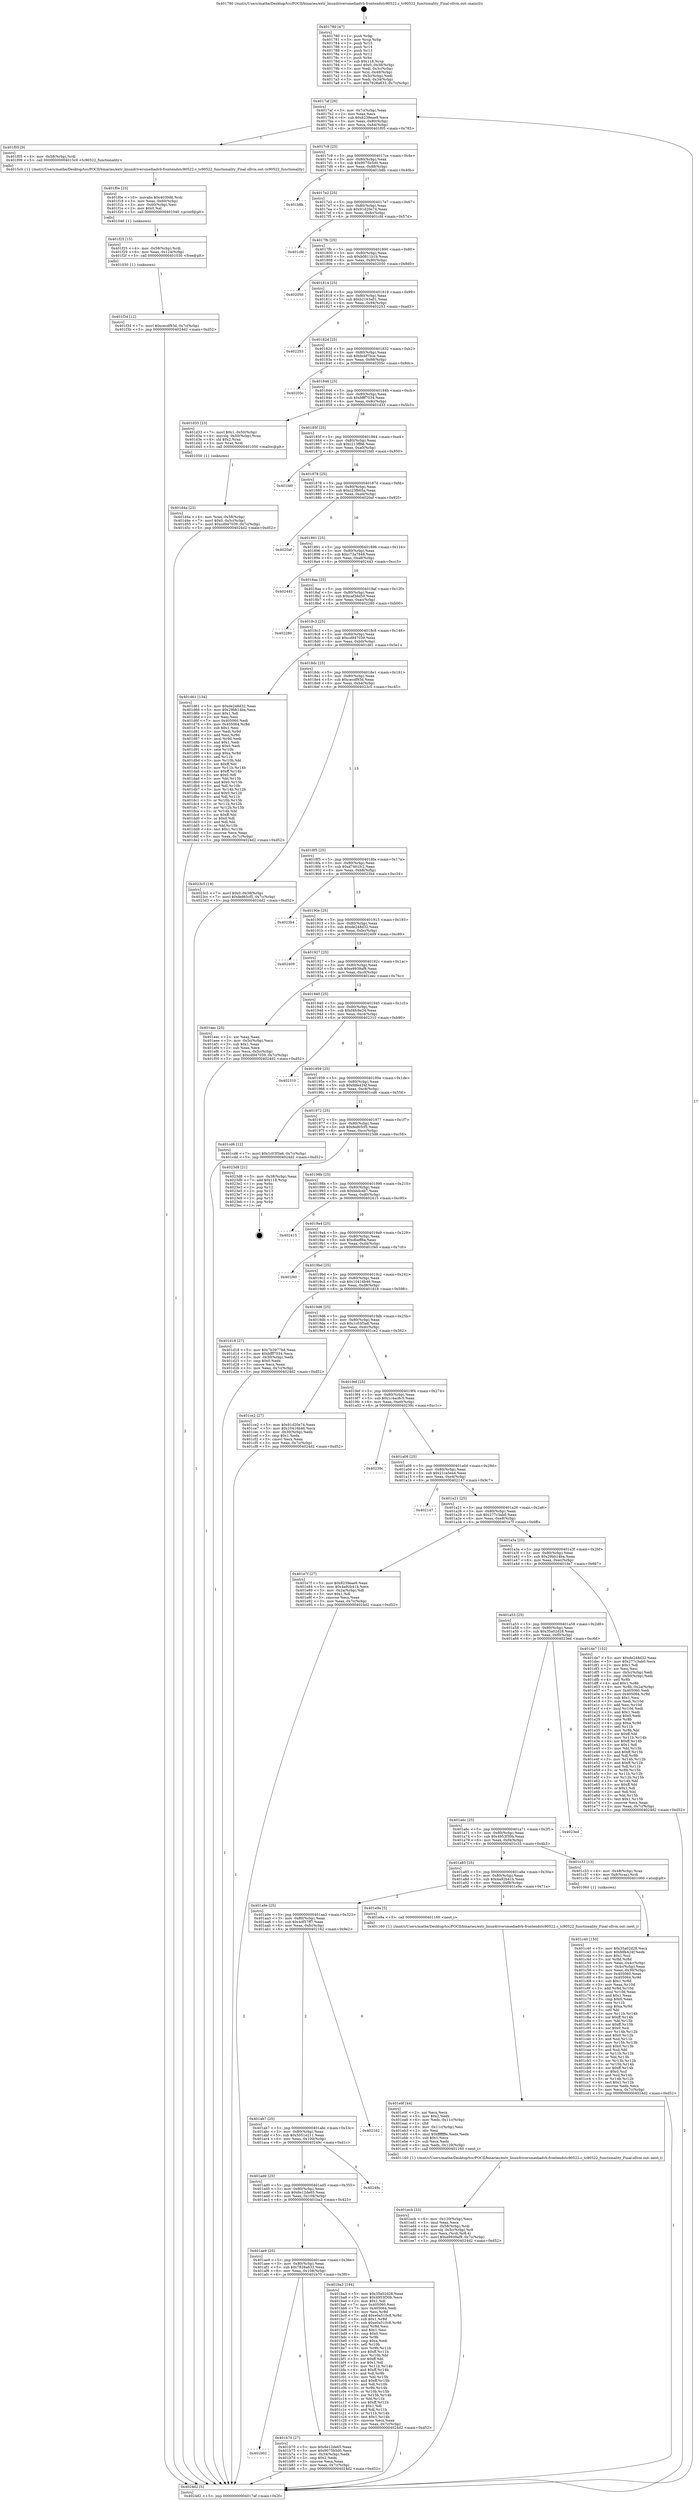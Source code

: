 digraph "0x401780" {
  label = "0x401780 (/mnt/c/Users/mathe/Desktop/tcc/POCII/binaries/extr_linuxdriversmediadvb-frontendstc90522.c_tc90522_functionality_Final-ollvm.out::main(0))"
  labelloc = "t"
  node[shape=record]

  Entry [label="",width=0.3,height=0.3,shape=circle,fillcolor=black,style=filled]
  "0x4017af" [label="{
     0x4017af [26]\l
     | [instrs]\l
     &nbsp;&nbsp;0x4017af \<+3\>: mov -0x7c(%rbp),%eax\l
     &nbsp;&nbsp;0x4017b2 \<+2\>: mov %eax,%ecx\l
     &nbsp;&nbsp;0x4017b4 \<+6\>: sub $0x8239eae9,%ecx\l
     &nbsp;&nbsp;0x4017ba \<+3\>: mov %eax,-0x80(%rbp)\l
     &nbsp;&nbsp;0x4017bd \<+6\>: mov %ecx,-0x84(%rbp)\l
     &nbsp;&nbsp;0x4017c3 \<+6\>: je 0000000000401f05 \<main+0x785\>\l
  }"]
  "0x401f05" [label="{
     0x401f05 [9]\l
     | [instrs]\l
     &nbsp;&nbsp;0x401f05 \<+4\>: mov -0x58(%rbp),%rdi\l
     &nbsp;&nbsp;0x401f09 \<+5\>: call 00000000004015c0 \<tc90522_functionality\>\l
     | [calls]\l
     &nbsp;&nbsp;0x4015c0 \{1\} (/mnt/c/Users/mathe/Desktop/tcc/POCII/binaries/extr_linuxdriversmediadvb-frontendstc90522.c_tc90522_functionality_Final-ollvm.out::tc90522_functionality)\l
  }"]
  "0x4017c9" [label="{
     0x4017c9 [25]\l
     | [instrs]\l
     &nbsp;&nbsp;0x4017c9 \<+5\>: jmp 00000000004017ce \<main+0x4e\>\l
     &nbsp;&nbsp;0x4017ce \<+3\>: mov -0x80(%rbp),%eax\l
     &nbsp;&nbsp;0x4017d1 \<+5\>: sub $0x9075b5d0,%eax\l
     &nbsp;&nbsp;0x4017d6 \<+6\>: mov %eax,-0x88(%rbp)\l
     &nbsp;&nbsp;0x4017dc \<+6\>: je 0000000000401b8b \<main+0x40b\>\l
  }"]
  Exit [label="",width=0.3,height=0.3,shape=circle,fillcolor=black,style=filled,peripheries=2]
  "0x401b8b" [label="{
     0x401b8b\l
  }", style=dashed]
  "0x4017e2" [label="{
     0x4017e2 [25]\l
     | [instrs]\l
     &nbsp;&nbsp;0x4017e2 \<+5\>: jmp 00000000004017e7 \<main+0x67\>\l
     &nbsp;&nbsp;0x4017e7 \<+3\>: mov -0x80(%rbp),%eax\l
     &nbsp;&nbsp;0x4017ea \<+5\>: sub $0x91d20e74,%eax\l
     &nbsp;&nbsp;0x4017ef \<+6\>: mov %eax,-0x8c(%rbp)\l
     &nbsp;&nbsp;0x4017f5 \<+6\>: je 0000000000401cfd \<main+0x57d\>\l
  }"]
  "0x401f34" [label="{
     0x401f34 [12]\l
     | [instrs]\l
     &nbsp;&nbsp;0x401f34 \<+7\>: movl $0xcecdf93d,-0x7c(%rbp)\l
     &nbsp;&nbsp;0x401f3b \<+5\>: jmp 00000000004024d2 \<main+0xd52\>\l
  }"]
  "0x401cfd" [label="{
     0x401cfd\l
  }", style=dashed]
  "0x4017fb" [label="{
     0x4017fb [25]\l
     | [instrs]\l
     &nbsp;&nbsp;0x4017fb \<+5\>: jmp 0000000000401800 \<main+0x80\>\l
     &nbsp;&nbsp;0x401800 \<+3\>: mov -0x80(%rbp),%eax\l
     &nbsp;&nbsp;0x401803 \<+5\>: sub $0xb0811b1b,%eax\l
     &nbsp;&nbsp;0x401808 \<+6\>: mov %eax,-0x90(%rbp)\l
     &nbsp;&nbsp;0x40180e \<+6\>: je 0000000000402050 \<main+0x8d0\>\l
  }"]
  "0x401f25" [label="{
     0x401f25 [15]\l
     | [instrs]\l
     &nbsp;&nbsp;0x401f25 \<+4\>: mov -0x58(%rbp),%rdi\l
     &nbsp;&nbsp;0x401f29 \<+6\>: mov %eax,-0x124(%rbp)\l
     &nbsp;&nbsp;0x401f2f \<+5\>: call 0000000000401030 \<free@plt\>\l
     | [calls]\l
     &nbsp;&nbsp;0x401030 \{1\} (unknown)\l
  }"]
  "0x402050" [label="{
     0x402050\l
  }", style=dashed]
  "0x401814" [label="{
     0x401814 [25]\l
     | [instrs]\l
     &nbsp;&nbsp;0x401814 \<+5\>: jmp 0000000000401819 \<main+0x99\>\l
     &nbsp;&nbsp;0x401819 \<+3\>: mov -0x80(%rbp),%eax\l
     &nbsp;&nbsp;0x40181c \<+5\>: sub $0xb2163a01,%eax\l
     &nbsp;&nbsp;0x401821 \<+6\>: mov %eax,-0x94(%rbp)\l
     &nbsp;&nbsp;0x401827 \<+6\>: je 0000000000402253 \<main+0xad3\>\l
  }"]
  "0x401f0e" [label="{
     0x401f0e [23]\l
     | [instrs]\l
     &nbsp;&nbsp;0x401f0e \<+10\>: movabs $0x4030d6,%rdi\l
     &nbsp;&nbsp;0x401f18 \<+3\>: mov %eax,-0x60(%rbp)\l
     &nbsp;&nbsp;0x401f1b \<+3\>: mov -0x60(%rbp),%esi\l
     &nbsp;&nbsp;0x401f1e \<+2\>: mov $0x0,%al\l
     &nbsp;&nbsp;0x401f20 \<+5\>: call 0000000000401040 \<printf@plt\>\l
     | [calls]\l
     &nbsp;&nbsp;0x401040 \{1\} (unknown)\l
  }"]
  "0x402253" [label="{
     0x402253\l
  }", style=dashed]
  "0x40182d" [label="{
     0x40182d [25]\l
     | [instrs]\l
     &nbsp;&nbsp;0x40182d \<+5\>: jmp 0000000000401832 \<main+0xb2\>\l
     &nbsp;&nbsp;0x401832 \<+3\>: mov -0x80(%rbp),%eax\l
     &nbsp;&nbsp;0x401835 \<+5\>: sub $0xbcbf7bce,%eax\l
     &nbsp;&nbsp;0x40183a \<+6\>: mov %eax,-0x98(%rbp)\l
     &nbsp;&nbsp;0x401840 \<+6\>: je 000000000040205c \<main+0x8dc\>\l
  }"]
  "0x401ecb" [label="{
     0x401ecb [33]\l
     | [instrs]\l
     &nbsp;&nbsp;0x401ecb \<+6\>: mov -0x120(%rbp),%ecx\l
     &nbsp;&nbsp;0x401ed1 \<+3\>: imul %eax,%ecx\l
     &nbsp;&nbsp;0x401ed4 \<+4\>: mov -0x58(%rbp),%rdi\l
     &nbsp;&nbsp;0x401ed8 \<+4\>: movslq -0x5c(%rbp),%r8\l
     &nbsp;&nbsp;0x401edc \<+4\>: mov %ecx,(%rdi,%r8,4)\l
     &nbsp;&nbsp;0x401ee0 \<+7\>: movl $0xe9939af9,-0x7c(%rbp)\l
     &nbsp;&nbsp;0x401ee7 \<+5\>: jmp 00000000004024d2 \<main+0xd52\>\l
  }"]
  "0x40205c" [label="{
     0x40205c\l
  }", style=dashed]
  "0x401846" [label="{
     0x401846 [25]\l
     | [instrs]\l
     &nbsp;&nbsp;0x401846 \<+5\>: jmp 000000000040184b \<main+0xcb\>\l
     &nbsp;&nbsp;0x40184b \<+3\>: mov -0x80(%rbp),%eax\l
     &nbsp;&nbsp;0x40184e \<+5\>: sub $0xbfff7034,%eax\l
     &nbsp;&nbsp;0x401853 \<+6\>: mov %eax,-0x9c(%rbp)\l
     &nbsp;&nbsp;0x401859 \<+6\>: je 0000000000401d33 \<main+0x5b3\>\l
  }"]
  "0x401e9f" [label="{
     0x401e9f [44]\l
     | [instrs]\l
     &nbsp;&nbsp;0x401e9f \<+2\>: xor %ecx,%ecx\l
     &nbsp;&nbsp;0x401ea1 \<+5\>: mov $0x2,%edx\l
     &nbsp;&nbsp;0x401ea6 \<+6\>: mov %edx,-0x11c(%rbp)\l
     &nbsp;&nbsp;0x401eac \<+1\>: cltd\l
     &nbsp;&nbsp;0x401ead \<+6\>: mov -0x11c(%rbp),%esi\l
     &nbsp;&nbsp;0x401eb3 \<+2\>: idiv %esi\l
     &nbsp;&nbsp;0x401eb5 \<+6\>: imul $0xfffffffe,%edx,%edx\l
     &nbsp;&nbsp;0x401ebb \<+3\>: sub $0x1,%ecx\l
     &nbsp;&nbsp;0x401ebe \<+2\>: sub %ecx,%edx\l
     &nbsp;&nbsp;0x401ec0 \<+6\>: mov %edx,-0x120(%rbp)\l
     &nbsp;&nbsp;0x401ec6 \<+5\>: call 0000000000401160 \<next_i\>\l
     | [calls]\l
     &nbsp;&nbsp;0x401160 \{1\} (/mnt/c/Users/mathe/Desktop/tcc/POCII/binaries/extr_linuxdriversmediadvb-frontendstc90522.c_tc90522_functionality_Final-ollvm.out::next_i)\l
  }"]
  "0x401d33" [label="{
     0x401d33 [23]\l
     | [instrs]\l
     &nbsp;&nbsp;0x401d33 \<+7\>: movl $0x1,-0x50(%rbp)\l
     &nbsp;&nbsp;0x401d3a \<+4\>: movslq -0x50(%rbp),%rax\l
     &nbsp;&nbsp;0x401d3e \<+4\>: shl $0x2,%rax\l
     &nbsp;&nbsp;0x401d42 \<+3\>: mov %rax,%rdi\l
     &nbsp;&nbsp;0x401d45 \<+5\>: call 0000000000401050 \<malloc@plt\>\l
     | [calls]\l
     &nbsp;&nbsp;0x401050 \{1\} (unknown)\l
  }"]
  "0x40185f" [label="{
     0x40185f [25]\l
     | [instrs]\l
     &nbsp;&nbsp;0x40185f \<+5\>: jmp 0000000000401864 \<main+0xe4\>\l
     &nbsp;&nbsp;0x401864 \<+3\>: mov -0x80(%rbp),%eax\l
     &nbsp;&nbsp;0x401867 \<+5\>: sub $0xc213ff66,%eax\l
     &nbsp;&nbsp;0x40186c \<+6\>: mov %eax,-0xa0(%rbp)\l
     &nbsp;&nbsp;0x401872 \<+6\>: je 0000000000401fd0 \<main+0x850\>\l
  }"]
  "0x401d4a" [label="{
     0x401d4a [23]\l
     | [instrs]\l
     &nbsp;&nbsp;0x401d4a \<+4\>: mov %rax,-0x58(%rbp)\l
     &nbsp;&nbsp;0x401d4e \<+7\>: movl $0x0,-0x5c(%rbp)\l
     &nbsp;&nbsp;0x401d55 \<+7\>: movl $0xcd947039,-0x7c(%rbp)\l
     &nbsp;&nbsp;0x401d5c \<+5\>: jmp 00000000004024d2 \<main+0xd52\>\l
  }"]
  "0x401fd0" [label="{
     0x401fd0\l
  }", style=dashed]
  "0x401878" [label="{
     0x401878 [25]\l
     | [instrs]\l
     &nbsp;&nbsp;0x401878 \<+5\>: jmp 000000000040187d \<main+0xfd\>\l
     &nbsp;&nbsp;0x40187d \<+3\>: mov -0x80(%rbp),%eax\l
     &nbsp;&nbsp;0x401880 \<+5\>: sub $0xc23fb65a,%eax\l
     &nbsp;&nbsp;0x401885 \<+6\>: mov %eax,-0xa4(%rbp)\l
     &nbsp;&nbsp;0x40188b \<+6\>: je 00000000004020af \<main+0x92f\>\l
  }"]
  "0x401c40" [label="{
     0x401c40 [150]\l
     | [instrs]\l
     &nbsp;&nbsp;0x401c40 \<+5\>: mov $0x35a02d28,%ecx\l
     &nbsp;&nbsp;0x401c45 \<+5\>: mov $0xfdfe424f,%edx\l
     &nbsp;&nbsp;0x401c4a \<+3\>: mov $0x1,%sil\l
     &nbsp;&nbsp;0x401c4d \<+3\>: xor %r8d,%r8d\l
     &nbsp;&nbsp;0x401c50 \<+3\>: mov %eax,-0x4c(%rbp)\l
     &nbsp;&nbsp;0x401c53 \<+3\>: mov -0x4c(%rbp),%eax\l
     &nbsp;&nbsp;0x401c56 \<+3\>: mov %eax,-0x30(%rbp)\l
     &nbsp;&nbsp;0x401c59 \<+7\>: mov 0x405060,%eax\l
     &nbsp;&nbsp;0x401c60 \<+8\>: mov 0x405064,%r9d\l
     &nbsp;&nbsp;0x401c68 \<+4\>: sub $0x1,%r8d\l
     &nbsp;&nbsp;0x401c6c \<+3\>: mov %eax,%r10d\l
     &nbsp;&nbsp;0x401c6f \<+3\>: add %r8d,%r10d\l
     &nbsp;&nbsp;0x401c72 \<+4\>: imul %r10d,%eax\l
     &nbsp;&nbsp;0x401c76 \<+3\>: and $0x1,%eax\l
     &nbsp;&nbsp;0x401c79 \<+3\>: cmp $0x0,%eax\l
     &nbsp;&nbsp;0x401c7c \<+4\>: sete %r11b\l
     &nbsp;&nbsp;0x401c80 \<+4\>: cmp $0xa,%r9d\l
     &nbsp;&nbsp;0x401c84 \<+3\>: setl %bl\l
     &nbsp;&nbsp;0x401c87 \<+3\>: mov %r11b,%r14b\l
     &nbsp;&nbsp;0x401c8a \<+4\>: xor $0xff,%r14b\l
     &nbsp;&nbsp;0x401c8e \<+3\>: mov %bl,%r15b\l
     &nbsp;&nbsp;0x401c91 \<+4\>: xor $0xff,%r15b\l
     &nbsp;&nbsp;0x401c95 \<+4\>: xor $0x0,%sil\l
     &nbsp;&nbsp;0x401c99 \<+3\>: mov %r14b,%r12b\l
     &nbsp;&nbsp;0x401c9c \<+4\>: and $0x0,%r12b\l
     &nbsp;&nbsp;0x401ca0 \<+3\>: and %sil,%r11b\l
     &nbsp;&nbsp;0x401ca3 \<+3\>: mov %r15b,%r13b\l
     &nbsp;&nbsp;0x401ca6 \<+4\>: and $0x0,%r13b\l
     &nbsp;&nbsp;0x401caa \<+3\>: and %sil,%bl\l
     &nbsp;&nbsp;0x401cad \<+3\>: or %r11b,%r12b\l
     &nbsp;&nbsp;0x401cb0 \<+3\>: or %bl,%r13b\l
     &nbsp;&nbsp;0x401cb3 \<+3\>: xor %r13b,%r12b\l
     &nbsp;&nbsp;0x401cb6 \<+3\>: or %r15b,%r14b\l
     &nbsp;&nbsp;0x401cb9 \<+4\>: xor $0xff,%r14b\l
     &nbsp;&nbsp;0x401cbd \<+4\>: or $0x0,%sil\l
     &nbsp;&nbsp;0x401cc1 \<+3\>: and %sil,%r14b\l
     &nbsp;&nbsp;0x401cc4 \<+3\>: or %r14b,%r12b\l
     &nbsp;&nbsp;0x401cc7 \<+4\>: test $0x1,%r12b\l
     &nbsp;&nbsp;0x401ccb \<+3\>: cmovne %edx,%ecx\l
     &nbsp;&nbsp;0x401cce \<+3\>: mov %ecx,-0x7c(%rbp)\l
     &nbsp;&nbsp;0x401cd1 \<+5\>: jmp 00000000004024d2 \<main+0xd52\>\l
  }"]
  "0x4020af" [label="{
     0x4020af\l
  }", style=dashed]
  "0x401891" [label="{
     0x401891 [25]\l
     | [instrs]\l
     &nbsp;&nbsp;0x401891 \<+5\>: jmp 0000000000401896 \<main+0x116\>\l
     &nbsp;&nbsp;0x401896 \<+3\>: mov -0x80(%rbp),%eax\l
     &nbsp;&nbsp;0x401899 \<+5\>: sub $0xc73a7848,%eax\l
     &nbsp;&nbsp;0x40189e \<+6\>: mov %eax,-0xa8(%rbp)\l
     &nbsp;&nbsp;0x4018a4 \<+6\>: je 0000000000402443 \<main+0xcc3\>\l
  }"]
  "0x401780" [label="{
     0x401780 [47]\l
     | [instrs]\l
     &nbsp;&nbsp;0x401780 \<+1\>: push %rbp\l
     &nbsp;&nbsp;0x401781 \<+3\>: mov %rsp,%rbp\l
     &nbsp;&nbsp;0x401784 \<+2\>: push %r15\l
     &nbsp;&nbsp;0x401786 \<+2\>: push %r14\l
     &nbsp;&nbsp;0x401788 \<+2\>: push %r13\l
     &nbsp;&nbsp;0x40178a \<+2\>: push %r12\l
     &nbsp;&nbsp;0x40178c \<+1\>: push %rbx\l
     &nbsp;&nbsp;0x40178d \<+7\>: sub $0x118,%rsp\l
     &nbsp;&nbsp;0x401794 \<+7\>: movl $0x0,-0x38(%rbp)\l
     &nbsp;&nbsp;0x40179b \<+3\>: mov %edi,-0x3c(%rbp)\l
     &nbsp;&nbsp;0x40179e \<+4\>: mov %rsi,-0x48(%rbp)\l
     &nbsp;&nbsp;0x4017a2 \<+3\>: mov -0x3c(%rbp),%edi\l
     &nbsp;&nbsp;0x4017a5 \<+3\>: mov %edi,-0x34(%rbp)\l
     &nbsp;&nbsp;0x4017a8 \<+7\>: movl $0x7828a633,-0x7c(%rbp)\l
  }"]
  "0x402443" [label="{
     0x402443\l
  }", style=dashed]
  "0x4018aa" [label="{
     0x4018aa [25]\l
     | [instrs]\l
     &nbsp;&nbsp;0x4018aa \<+5\>: jmp 00000000004018af \<main+0x12f\>\l
     &nbsp;&nbsp;0x4018af \<+3\>: mov -0x80(%rbp),%eax\l
     &nbsp;&nbsp;0x4018b2 \<+5\>: sub $0xcaf3dd50,%eax\l
     &nbsp;&nbsp;0x4018b7 \<+6\>: mov %eax,-0xac(%rbp)\l
     &nbsp;&nbsp;0x4018bd \<+6\>: je 0000000000402280 \<main+0xb00\>\l
  }"]
  "0x4024d2" [label="{
     0x4024d2 [5]\l
     | [instrs]\l
     &nbsp;&nbsp;0x4024d2 \<+5\>: jmp 00000000004017af \<main+0x2f\>\l
  }"]
  "0x402280" [label="{
     0x402280\l
  }", style=dashed]
  "0x4018c3" [label="{
     0x4018c3 [25]\l
     | [instrs]\l
     &nbsp;&nbsp;0x4018c3 \<+5\>: jmp 00000000004018c8 \<main+0x148\>\l
     &nbsp;&nbsp;0x4018c8 \<+3\>: mov -0x80(%rbp),%eax\l
     &nbsp;&nbsp;0x4018cb \<+5\>: sub $0xcd947039,%eax\l
     &nbsp;&nbsp;0x4018d0 \<+6\>: mov %eax,-0xb0(%rbp)\l
     &nbsp;&nbsp;0x4018d6 \<+6\>: je 0000000000401d61 \<main+0x5e1\>\l
  }"]
  "0x401b02" [label="{
     0x401b02\l
  }", style=dashed]
  "0x401d61" [label="{
     0x401d61 [134]\l
     | [instrs]\l
     &nbsp;&nbsp;0x401d61 \<+5\>: mov $0xde248d32,%eax\l
     &nbsp;&nbsp;0x401d66 \<+5\>: mov $0x29bb14ba,%ecx\l
     &nbsp;&nbsp;0x401d6b \<+2\>: mov $0x1,%dl\l
     &nbsp;&nbsp;0x401d6d \<+2\>: xor %esi,%esi\l
     &nbsp;&nbsp;0x401d6f \<+7\>: mov 0x405060,%edi\l
     &nbsp;&nbsp;0x401d76 \<+8\>: mov 0x405064,%r8d\l
     &nbsp;&nbsp;0x401d7e \<+3\>: sub $0x1,%esi\l
     &nbsp;&nbsp;0x401d81 \<+3\>: mov %edi,%r9d\l
     &nbsp;&nbsp;0x401d84 \<+3\>: add %esi,%r9d\l
     &nbsp;&nbsp;0x401d87 \<+4\>: imul %r9d,%edi\l
     &nbsp;&nbsp;0x401d8b \<+3\>: and $0x1,%edi\l
     &nbsp;&nbsp;0x401d8e \<+3\>: cmp $0x0,%edi\l
     &nbsp;&nbsp;0x401d91 \<+4\>: sete %r10b\l
     &nbsp;&nbsp;0x401d95 \<+4\>: cmp $0xa,%r8d\l
     &nbsp;&nbsp;0x401d99 \<+4\>: setl %r11b\l
     &nbsp;&nbsp;0x401d9d \<+3\>: mov %r10b,%bl\l
     &nbsp;&nbsp;0x401da0 \<+3\>: xor $0xff,%bl\l
     &nbsp;&nbsp;0x401da3 \<+3\>: mov %r11b,%r14b\l
     &nbsp;&nbsp;0x401da6 \<+4\>: xor $0xff,%r14b\l
     &nbsp;&nbsp;0x401daa \<+3\>: xor $0x0,%dl\l
     &nbsp;&nbsp;0x401dad \<+3\>: mov %bl,%r15b\l
     &nbsp;&nbsp;0x401db0 \<+4\>: and $0x0,%r15b\l
     &nbsp;&nbsp;0x401db4 \<+3\>: and %dl,%r10b\l
     &nbsp;&nbsp;0x401db7 \<+3\>: mov %r14b,%r12b\l
     &nbsp;&nbsp;0x401dba \<+4\>: and $0x0,%r12b\l
     &nbsp;&nbsp;0x401dbe \<+3\>: and %dl,%r11b\l
     &nbsp;&nbsp;0x401dc1 \<+3\>: or %r10b,%r15b\l
     &nbsp;&nbsp;0x401dc4 \<+3\>: or %r11b,%r12b\l
     &nbsp;&nbsp;0x401dc7 \<+3\>: xor %r12b,%r15b\l
     &nbsp;&nbsp;0x401dca \<+3\>: or %r14b,%bl\l
     &nbsp;&nbsp;0x401dcd \<+3\>: xor $0xff,%bl\l
     &nbsp;&nbsp;0x401dd0 \<+3\>: or $0x0,%dl\l
     &nbsp;&nbsp;0x401dd3 \<+2\>: and %dl,%bl\l
     &nbsp;&nbsp;0x401dd5 \<+3\>: or %bl,%r15b\l
     &nbsp;&nbsp;0x401dd8 \<+4\>: test $0x1,%r15b\l
     &nbsp;&nbsp;0x401ddc \<+3\>: cmovne %ecx,%eax\l
     &nbsp;&nbsp;0x401ddf \<+3\>: mov %eax,-0x7c(%rbp)\l
     &nbsp;&nbsp;0x401de2 \<+5\>: jmp 00000000004024d2 \<main+0xd52\>\l
  }"]
  "0x4018dc" [label="{
     0x4018dc [25]\l
     | [instrs]\l
     &nbsp;&nbsp;0x4018dc \<+5\>: jmp 00000000004018e1 \<main+0x161\>\l
     &nbsp;&nbsp;0x4018e1 \<+3\>: mov -0x80(%rbp),%eax\l
     &nbsp;&nbsp;0x4018e4 \<+5\>: sub $0xcecdf93d,%eax\l
     &nbsp;&nbsp;0x4018e9 \<+6\>: mov %eax,-0xb4(%rbp)\l
     &nbsp;&nbsp;0x4018ef \<+6\>: je 00000000004023c5 \<main+0xc45\>\l
  }"]
  "0x401b70" [label="{
     0x401b70 [27]\l
     | [instrs]\l
     &nbsp;&nbsp;0x401b70 \<+5\>: mov $0x6e12de65,%eax\l
     &nbsp;&nbsp;0x401b75 \<+5\>: mov $0x9075b5d0,%ecx\l
     &nbsp;&nbsp;0x401b7a \<+3\>: mov -0x34(%rbp),%edx\l
     &nbsp;&nbsp;0x401b7d \<+3\>: cmp $0x2,%edx\l
     &nbsp;&nbsp;0x401b80 \<+3\>: cmovne %ecx,%eax\l
     &nbsp;&nbsp;0x401b83 \<+3\>: mov %eax,-0x7c(%rbp)\l
     &nbsp;&nbsp;0x401b86 \<+5\>: jmp 00000000004024d2 \<main+0xd52\>\l
  }"]
  "0x4023c5" [label="{
     0x4023c5 [19]\l
     | [instrs]\l
     &nbsp;&nbsp;0x4023c5 \<+7\>: movl $0x0,-0x38(%rbp)\l
     &nbsp;&nbsp;0x4023cc \<+7\>: movl $0xfed65cf5,-0x7c(%rbp)\l
     &nbsp;&nbsp;0x4023d3 \<+5\>: jmp 00000000004024d2 \<main+0xd52\>\l
  }"]
  "0x4018f5" [label="{
     0x4018f5 [25]\l
     | [instrs]\l
     &nbsp;&nbsp;0x4018f5 \<+5\>: jmp 00000000004018fa \<main+0x17a\>\l
     &nbsp;&nbsp;0x4018fa \<+3\>: mov -0x80(%rbp),%eax\l
     &nbsp;&nbsp;0x4018fd \<+5\>: sub $0xd7461fc2,%eax\l
     &nbsp;&nbsp;0x401902 \<+6\>: mov %eax,-0xb8(%rbp)\l
     &nbsp;&nbsp;0x401908 \<+6\>: je 00000000004023b4 \<main+0xc34\>\l
  }"]
  "0x401ae9" [label="{
     0x401ae9 [25]\l
     | [instrs]\l
     &nbsp;&nbsp;0x401ae9 \<+5\>: jmp 0000000000401aee \<main+0x36e\>\l
     &nbsp;&nbsp;0x401aee \<+3\>: mov -0x80(%rbp),%eax\l
     &nbsp;&nbsp;0x401af1 \<+5\>: sub $0x7828a633,%eax\l
     &nbsp;&nbsp;0x401af6 \<+6\>: mov %eax,-0x108(%rbp)\l
     &nbsp;&nbsp;0x401afc \<+6\>: je 0000000000401b70 \<main+0x3f0\>\l
  }"]
  "0x4023b4" [label="{
     0x4023b4\l
  }", style=dashed]
  "0x40190e" [label="{
     0x40190e [25]\l
     | [instrs]\l
     &nbsp;&nbsp;0x40190e \<+5\>: jmp 0000000000401913 \<main+0x193\>\l
     &nbsp;&nbsp;0x401913 \<+3\>: mov -0x80(%rbp),%eax\l
     &nbsp;&nbsp;0x401916 \<+5\>: sub $0xde248d32,%eax\l
     &nbsp;&nbsp;0x40191b \<+6\>: mov %eax,-0xbc(%rbp)\l
     &nbsp;&nbsp;0x401921 \<+6\>: je 0000000000402409 \<main+0xc89\>\l
  }"]
  "0x401ba3" [label="{
     0x401ba3 [144]\l
     | [instrs]\l
     &nbsp;&nbsp;0x401ba3 \<+5\>: mov $0x35a02d28,%eax\l
     &nbsp;&nbsp;0x401ba8 \<+5\>: mov $0x4953f30b,%ecx\l
     &nbsp;&nbsp;0x401bad \<+2\>: mov $0x1,%dl\l
     &nbsp;&nbsp;0x401baf \<+7\>: mov 0x405060,%esi\l
     &nbsp;&nbsp;0x401bb6 \<+7\>: mov 0x405064,%edi\l
     &nbsp;&nbsp;0x401bbd \<+3\>: mov %esi,%r8d\l
     &nbsp;&nbsp;0x401bc0 \<+7\>: add $0xe0a510c8,%r8d\l
     &nbsp;&nbsp;0x401bc7 \<+4\>: sub $0x1,%r8d\l
     &nbsp;&nbsp;0x401bcb \<+7\>: sub $0xe0a510c8,%r8d\l
     &nbsp;&nbsp;0x401bd2 \<+4\>: imul %r8d,%esi\l
     &nbsp;&nbsp;0x401bd6 \<+3\>: and $0x1,%esi\l
     &nbsp;&nbsp;0x401bd9 \<+3\>: cmp $0x0,%esi\l
     &nbsp;&nbsp;0x401bdc \<+4\>: sete %r9b\l
     &nbsp;&nbsp;0x401be0 \<+3\>: cmp $0xa,%edi\l
     &nbsp;&nbsp;0x401be3 \<+4\>: setl %r10b\l
     &nbsp;&nbsp;0x401be7 \<+3\>: mov %r9b,%r11b\l
     &nbsp;&nbsp;0x401bea \<+4\>: xor $0xff,%r11b\l
     &nbsp;&nbsp;0x401bee \<+3\>: mov %r10b,%bl\l
     &nbsp;&nbsp;0x401bf1 \<+3\>: xor $0xff,%bl\l
     &nbsp;&nbsp;0x401bf4 \<+3\>: xor $0x1,%dl\l
     &nbsp;&nbsp;0x401bf7 \<+3\>: mov %r11b,%r14b\l
     &nbsp;&nbsp;0x401bfa \<+4\>: and $0xff,%r14b\l
     &nbsp;&nbsp;0x401bfe \<+3\>: and %dl,%r9b\l
     &nbsp;&nbsp;0x401c01 \<+3\>: mov %bl,%r15b\l
     &nbsp;&nbsp;0x401c04 \<+4\>: and $0xff,%r15b\l
     &nbsp;&nbsp;0x401c08 \<+3\>: and %dl,%r10b\l
     &nbsp;&nbsp;0x401c0b \<+3\>: or %r9b,%r14b\l
     &nbsp;&nbsp;0x401c0e \<+3\>: or %r10b,%r15b\l
     &nbsp;&nbsp;0x401c11 \<+3\>: xor %r15b,%r14b\l
     &nbsp;&nbsp;0x401c14 \<+3\>: or %bl,%r11b\l
     &nbsp;&nbsp;0x401c17 \<+4\>: xor $0xff,%r11b\l
     &nbsp;&nbsp;0x401c1b \<+3\>: or $0x1,%dl\l
     &nbsp;&nbsp;0x401c1e \<+3\>: and %dl,%r11b\l
     &nbsp;&nbsp;0x401c21 \<+3\>: or %r11b,%r14b\l
     &nbsp;&nbsp;0x401c24 \<+4\>: test $0x1,%r14b\l
     &nbsp;&nbsp;0x401c28 \<+3\>: cmovne %ecx,%eax\l
     &nbsp;&nbsp;0x401c2b \<+3\>: mov %eax,-0x7c(%rbp)\l
     &nbsp;&nbsp;0x401c2e \<+5\>: jmp 00000000004024d2 \<main+0xd52\>\l
  }"]
  "0x402409" [label="{
     0x402409\l
  }", style=dashed]
  "0x401927" [label="{
     0x401927 [25]\l
     | [instrs]\l
     &nbsp;&nbsp;0x401927 \<+5\>: jmp 000000000040192c \<main+0x1ac\>\l
     &nbsp;&nbsp;0x40192c \<+3\>: mov -0x80(%rbp),%eax\l
     &nbsp;&nbsp;0x40192f \<+5\>: sub $0xe9939af9,%eax\l
     &nbsp;&nbsp;0x401934 \<+6\>: mov %eax,-0xc0(%rbp)\l
     &nbsp;&nbsp;0x40193a \<+6\>: je 0000000000401eec \<main+0x76c\>\l
  }"]
  "0x401ad0" [label="{
     0x401ad0 [25]\l
     | [instrs]\l
     &nbsp;&nbsp;0x401ad0 \<+5\>: jmp 0000000000401ad5 \<main+0x355\>\l
     &nbsp;&nbsp;0x401ad5 \<+3\>: mov -0x80(%rbp),%eax\l
     &nbsp;&nbsp;0x401ad8 \<+5\>: sub $0x6e12de65,%eax\l
     &nbsp;&nbsp;0x401add \<+6\>: mov %eax,-0x104(%rbp)\l
     &nbsp;&nbsp;0x401ae3 \<+6\>: je 0000000000401ba3 \<main+0x423\>\l
  }"]
  "0x401eec" [label="{
     0x401eec [25]\l
     | [instrs]\l
     &nbsp;&nbsp;0x401eec \<+2\>: xor %eax,%eax\l
     &nbsp;&nbsp;0x401eee \<+3\>: mov -0x5c(%rbp),%ecx\l
     &nbsp;&nbsp;0x401ef1 \<+3\>: sub $0x1,%eax\l
     &nbsp;&nbsp;0x401ef4 \<+2\>: sub %eax,%ecx\l
     &nbsp;&nbsp;0x401ef6 \<+3\>: mov %ecx,-0x5c(%rbp)\l
     &nbsp;&nbsp;0x401ef9 \<+7\>: movl $0xcd947039,-0x7c(%rbp)\l
     &nbsp;&nbsp;0x401f00 \<+5\>: jmp 00000000004024d2 \<main+0xd52\>\l
  }"]
  "0x401940" [label="{
     0x401940 [25]\l
     | [instrs]\l
     &nbsp;&nbsp;0x401940 \<+5\>: jmp 0000000000401945 \<main+0x1c5\>\l
     &nbsp;&nbsp;0x401945 \<+3\>: mov -0x80(%rbp),%eax\l
     &nbsp;&nbsp;0x401948 \<+5\>: sub $0xf4fc9e24,%eax\l
     &nbsp;&nbsp;0x40194d \<+6\>: mov %eax,-0xc4(%rbp)\l
     &nbsp;&nbsp;0x401953 \<+6\>: je 0000000000402310 \<main+0xb90\>\l
  }"]
  "0x40249c" [label="{
     0x40249c\l
  }", style=dashed]
  "0x402310" [label="{
     0x402310\l
  }", style=dashed]
  "0x401959" [label="{
     0x401959 [25]\l
     | [instrs]\l
     &nbsp;&nbsp;0x401959 \<+5\>: jmp 000000000040195e \<main+0x1de\>\l
     &nbsp;&nbsp;0x40195e \<+3\>: mov -0x80(%rbp),%eax\l
     &nbsp;&nbsp;0x401961 \<+5\>: sub $0xfdfe424f,%eax\l
     &nbsp;&nbsp;0x401966 \<+6\>: mov %eax,-0xc8(%rbp)\l
     &nbsp;&nbsp;0x40196c \<+6\>: je 0000000000401cd6 \<main+0x556\>\l
  }"]
  "0x401ab7" [label="{
     0x401ab7 [25]\l
     | [instrs]\l
     &nbsp;&nbsp;0x401ab7 \<+5\>: jmp 0000000000401abc \<main+0x33c\>\l
     &nbsp;&nbsp;0x401abc \<+3\>: mov -0x80(%rbp),%eax\l
     &nbsp;&nbsp;0x401abf \<+5\>: sub $0x5051e211,%eax\l
     &nbsp;&nbsp;0x401ac4 \<+6\>: mov %eax,-0x100(%rbp)\l
     &nbsp;&nbsp;0x401aca \<+6\>: je 000000000040249c \<main+0xd1c\>\l
  }"]
  "0x401cd6" [label="{
     0x401cd6 [12]\l
     | [instrs]\l
     &nbsp;&nbsp;0x401cd6 \<+7\>: movl $0x1c03f3a6,-0x7c(%rbp)\l
     &nbsp;&nbsp;0x401cdd \<+5\>: jmp 00000000004024d2 \<main+0xd52\>\l
  }"]
  "0x401972" [label="{
     0x401972 [25]\l
     | [instrs]\l
     &nbsp;&nbsp;0x401972 \<+5\>: jmp 0000000000401977 \<main+0x1f7\>\l
     &nbsp;&nbsp;0x401977 \<+3\>: mov -0x80(%rbp),%eax\l
     &nbsp;&nbsp;0x40197a \<+5\>: sub $0xfed65cf5,%eax\l
     &nbsp;&nbsp;0x40197f \<+6\>: mov %eax,-0xcc(%rbp)\l
     &nbsp;&nbsp;0x401985 \<+6\>: je 00000000004023d8 \<main+0xc58\>\l
  }"]
  "0x402162" [label="{
     0x402162\l
  }", style=dashed]
  "0x4023d8" [label="{
     0x4023d8 [21]\l
     | [instrs]\l
     &nbsp;&nbsp;0x4023d8 \<+3\>: mov -0x38(%rbp),%eax\l
     &nbsp;&nbsp;0x4023db \<+7\>: add $0x118,%rsp\l
     &nbsp;&nbsp;0x4023e2 \<+1\>: pop %rbx\l
     &nbsp;&nbsp;0x4023e3 \<+2\>: pop %r12\l
     &nbsp;&nbsp;0x4023e5 \<+2\>: pop %r13\l
     &nbsp;&nbsp;0x4023e7 \<+2\>: pop %r14\l
     &nbsp;&nbsp;0x4023e9 \<+2\>: pop %r15\l
     &nbsp;&nbsp;0x4023eb \<+1\>: pop %rbp\l
     &nbsp;&nbsp;0x4023ec \<+1\>: ret\l
  }"]
  "0x40198b" [label="{
     0x40198b [25]\l
     | [instrs]\l
     &nbsp;&nbsp;0x40198b \<+5\>: jmp 0000000000401990 \<main+0x210\>\l
     &nbsp;&nbsp;0x401990 \<+3\>: mov -0x80(%rbp),%eax\l
     &nbsp;&nbsp;0x401993 \<+5\>: sub $0xbbdceb7,%eax\l
     &nbsp;&nbsp;0x401998 \<+6\>: mov %eax,-0xd0(%rbp)\l
     &nbsp;&nbsp;0x40199e \<+6\>: je 0000000000402415 \<main+0xc95\>\l
  }"]
  "0x401a9e" [label="{
     0x401a9e [25]\l
     | [instrs]\l
     &nbsp;&nbsp;0x401a9e \<+5\>: jmp 0000000000401aa3 \<main+0x323\>\l
     &nbsp;&nbsp;0x401aa3 \<+3\>: mov -0x80(%rbp),%eax\l
     &nbsp;&nbsp;0x401aa6 \<+5\>: sub $0x4df57ff7,%eax\l
     &nbsp;&nbsp;0x401aab \<+6\>: mov %eax,-0xfc(%rbp)\l
     &nbsp;&nbsp;0x401ab1 \<+6\>: je 0000000000402162 \<main+0x9e2\>\l
  }"]
  "0x402415" [label="{
     0x402415\l
  }", style=dashed]
  "0x4019a4" [label="{
     0x4019a4 [25]\l
     | [instrs]\l
     &nbsp;&nbsp;0x4019a4 \<+5\>: jmp 00000000004019a9 \<main+0x229\>\l
     &nbsp;&nbsp;0x4019a9 \<+3\>: mov -0x80(%rbp),%eax\l
     &nbsp;&nbsp;0x4019ac \<+5\>: sub $0xdbeff8a,%eax\l
     &nbsp;&nbsp;0x4019b1 \<+6\>: mov %eax,-0xd4(%rbp)\l
     &nbsp;&nbsp;0x4019b7 \<+6\>: je 0000000000401f40 \<main+0x7c0\>\l
  }"]
  "0x401e9a" [label="{
     0x401e9a [5]\l
     | [instrs]\l
     &nbsp;&nbsp;0x401e9a \<+5\>: call 0000000000401160 \<next_i\>\l
     | [calls]\l
     &nbsp;&nbsp;0x401160 \{1\} (/mnt/c/Users/mathe/Desktop/tcc/POCII/binaries/extr_linuxdriversmediadvb-frontendstc90522.c_tc90522_functionality_Final-ollvm.out::next_i)\l
  }"]
  "0x401f40" [label="{
     0x401f40\l
  }", style=dashed]
  "0x4019bd" [label="{
     0x4019bd [25]\l
     | [instrs]\l
     &nbsp;&nbsp;0x4019bd \<+5\>: jmp 00000000004019c2 \<main+0x242\>\l
     &nbsp;&nbsp;0x4019c2 \<+3\>: mov -0x80(%rbp),%eax\l
     &nbsp;&nbsp;0x4019c5 \<+5\>: sub $0x10416b46,%eax\l
     &nbsp;&nbsp;0x4019ca \<+6\>: mov %eax,-0xd8(%rbp)\l
     &nbsp;&nbsp;0x4019d0 \<+6\>: je 0000000000401d18 \<main+0x598\>\l
  }"]
  "0x401a85" [label="{
     0x401a85 [25]\l
     | [instrs]\l
     &nbsp;&nbsp;0x401a85 \<+5\>: jmp 0000000000401a8a \<main+0x30a\>\l
     &nbsp;&nbsp;0x401a8a \<+3\>: mov -0x80(%rbp),%eax\l
     &nbsp;&nbsp;0x401a8d \<+5\>: sub $0x4a92b41b,%eax\l
     &nbsp;&nbsp;0x401a92 \<+6\>: mov %eax,-0xf8(%rbp)\l
     &nbsp;&nbsp;0x401a98 \<+6\>: je 0000000000401e9a \<main+0x71a\>\l
  }"]
  "0x401d18" [label="{
     0x401d18 [27]\l
     | [instrs]\l
     &nbsp;&nbsp;0x401d18 \<+5\>: mov $0x7b3977bd,%eax\l
     &nbsp;&nbsp;0x401d1d \<+5\>: mov $0xbfff7034,%ecx\l
     &nbsp;&nbsp;0x401d22 \<+3\>: mov -0x30(%rbp),%edx\l
     &nbsp;&nbsp;0x401d25 \<+3\>: cmp $0x0,%edx\l
     &nbsp;&nbsp;0x401d28 \<+3\>: cmove %ecx,%eax\l
     &nbsp;&nbsp;0x401d2b \<+3\>: mov %eax,-0x7c(%rbp)\l
     &nbsp;&nbsp;0x401d2e \<+5\>: jmp 00000000004024d2 \<main+0xd52\>\l
  }"]
  "0x4019d6" [label="{
     0x4019d6 [25]\l
     | [instrs]\l
     &nbsp;&nbsp;0x4019d6 \<+5\>: jmp 00000000004019db \<main+0x25b\>\l
     &nbsp;&nbsp;0x4019db \<+3\>: mov -0x80(%rbp),%eax\l
     &nbsp;&nbsp;0x4019de \<+5\>: sub $0x1c03f3a6,%eax\l
     &nbsp;&nbsp;0x4019e3 \<+6\>: mov %eax,-0xdc(%rbp)\l
     &nbsp;&nbsp;0x4019e9 \<+6\>: je 0000000000401ce2 \<main+0x562\>\l
  }"]
  "0x401c33" [label="{
     0x401c33 [13]\l
     | [instrs]\l
     &nbsp;&nbsp;0x401c33 \<+4\>: mov -0x48(%rbp),%rax\l
     &nbsp;&nbsp;0x401c37 \<+4\>: mov 0x8(%rax),%rdi\l
     &nbsp;&nbsp;0x401c3b \<+5\>: call 0000000000401060 \<atoi@plt\>\l
     | [calls]\l
     &nbsp;&nbsp;0x401060 \{1\} (unknown)\l
  }"]
  "0x401ce2" [label="{
     0x401ce2 [27]\l
     | [instrs]\l
     &nbsp;&nbsp;0x401ce2 \<+5\>: mov $0x91d20e74,%eax\l
     &nbsp;&nbsp;0x401ce7 \<+5\>: mov $0x10416b46,%ecx\l
     &nbsp;&nbsp;0x401cec \<+3\>: mov -0x30(%rbp),%edx\l
     &nbsp;&nbsp;0x401cef \<+3\>: cmp $0x1,%edx\l
     &nbsp;&nbsp;0x401cf2 \<+3\>: cmovl %ecx,%eax\l
     &nbsp;&nbsp;0x401cf5 \<+3\>: mov %eax,-0x7c(%rbp)\l
     &nbsp;&nbsp;0x401cf8 \<+5\>: jmp 00000000004024d2 \<main+0xd52\>\l
  }"]
  "0x4019ef" [label="{
     0x4019ef [25]\l
     | [instrs]\l
     &nbsp;&nbsp;0x4019ef \<+5\>: jmp 00000000004019f4 \<main+0x274\>\l
     &nbsp;&nbsp;0x4019f4 \<+3\>: mov -0x80(%rbp),%eax\l
     &nbsp;&nbsp;0x4019f7 \<+5\>: sub $0x1c4ac8c5,%eax\l
     &nbsp;&nbsp;0x4019fc \<+6\>: mov %eax,-0xe0(%rbp)\l
     &nbsp;&nbsp;0x401a02 \<+6\>: je 000000000040239c \<main+0xc1c\>\l
  }"]
  "0x401a6c" [label="{
     0x401a6c [25]\l
     | [instrs]\l
     &nbsp;&nbsp;0x401a6c \<+5\>: jmp 0000000000401a71 \<main+0x2f1\>\l
     &nbsp;&nbsp;0x401a71 \<+3\>: mov -0x80(%rbp),%eax\l
     &nbsp;&nbsp;0x401a74 \<+5\>: sub $0x4953f30b,%eax\l
     &nbsp;&nbsp;0x401a79 \<+6\>: mov %eax,-0xf4(%rbp)\l
     &nbsp;&nbsp;0x401a7f \<+6\>: je 0000000000401c33 \<main+0x4b3\>\l
  }"]
  "0x40239c" [label="{
     0x40239c\l
  }", style=dashed]
  "0x401a08" [label="{
     0x401a08 [25]\l
     | [instrs]\l
     &nbsp;&nbsp;0x401a08 \<+5\>: jmp 0000000000401a0d \<main+0x28d\>\l
     &nbsp;&nbsp;0x401a0d \<+3\>: mov -0x80(%rbp),%eax\l
     &nbsp;&nbsp;0x401a10 \<+5\>: sub $0x21ca5ea4,%eax\l
     &nbsp;&nbsp;0x401a15 \<+6\>: mov %eax,-0xe4(%rbp)\l
     &nbsp;&nbsp;0x401a1b \<+6\>: je 0000000000402147 \<main+0x9c7\>\l
  }"]
  "0x4023ed" [label="{
     0x4023ed\l
  }", style=dashed]
  "0x402147" [label="{
     0x402147\l
  }", style=dashed]
  "0x401a21" [label="{
     0x401a21 [25]\l
     | [instrs]\l
     &nbsp;&nbsp;0x401a21 \<+5\>: jmp 0000000000401a26 \<main+0x2a6\>\l
     &nbsp;&nbsp;0x401a26 \<+3\>: mov -0x80(%rbp),%eax\l
     &nbsp;&nbsp;0x401a29 \<+5\>: sub $0x277c3ab0,%eax\l
     &nbsp;&nbsp;0x401a2e \<+6\>: mov %eax,-0xe8(%rbp)\l
     &nbsp;&nbsp;0x401a34 \<+6\>: je 0000000000401e7f \<main+0x6ff\>\l
  }"]
  "0x401a53" [label="{
     0x401a53 [25]\l
     | [instrs]\l
     &nbsp;&nbsp;0x401a53 \<+5\>: jmp 0000000000401a58 \<main+0x2d8\>\l
     &nbsp;&nbsp;0x401a58 \<+3\>: mov -0x80(%rbp),%eax\l
     &nbsp;&nbsp;0x401a5b \<+5\>: sub $0x35a02d28,%eax\l
     &nbsp;&nbsp;0x401a60 \<+6\>: mov %eax,-0xf0(%rbp)\l
     &nbsp;&nbsp;0x401a66 \<+6\>: je 00000000004023ed \<main+0xc6d\>\l
  }"]
  "0x401e7f" [label="{
     0x401e7f [27]\l
     | [instrs]\l
     &nbsp;&nbsp;0x401e7f \<+5\>: mov $0x8239eae9,%eax\l
     &nbsp;&nbsp;0x401e84 \<+5\>: mov $0x4a92b41b,%ecx\l
     &nbsp;&nbsp;0x401e89 \<+3\>: mov -0x2a(%rbp),%dl\l
     &nbsp;&nbsp;0x401e8c \<+3\>: test $0x1,%dl\l
     &nbsp;&nbsp;0x401e8f \<+3\>: cmovne %ecx,%eax\l
     &nbsp;&nbsp;0x401e92 \<+3\>: mov %eax,-0x7c(%rbp)\l
     &nbsp;&nbsp;0x401e95 \<+5\>: jmp 00000000004024d2 \<main+0xd52\>\l
  }"]
  "0x401a3a" [label="{
     0x401a3a [25]\l
     | [instrs]\l
     &nbsp;&nbsp;0x401a3a \<+5\>: jmp 0000000000401a3f \<main+0x2bf\>\l
     &nbsp;&nbsp;0x401a3f \<+3\>: mov -0x80(%rbp),%eax\l
     &nbsp;&nbsp;0x401a42 \<+5\>: sub $0x29bb14ba,%eax\l
     &nbsp;&nbsp;0x401a47 \<+6\>: mov %eax,-0xec(%rbp)\l
     &nbsp;&nbsp;0x401a4d \<+6\>: je 0000000000401de7 \<main+0x667\>\l
  }"]
  "0x401de7" [label="{
     0x401de7 [152]\l
     | [instrs]\l
     &nbsp;&nbsp;0x401de7 \<+5\>: mov $0xde248d32,%eax\l
     &nbsp;&nbsp;0x401dec \<+5\>: mov $0x277c3ab0,%ecx\l
     &nbsp;&nbsp;0x401df1 \<+2\>: mov $0x1,%dl\l
     &nbsp;&nbsp;0x401df3 \<+2\>: xor %esi,%esi\l
     &nbsp;&nbsp;0x401df5 \<+3\>: mov -0x5c(%rbp),%edi\l
     &nbsp;&nbsp;0x401df8 \<+3\>: cmp -0x50(%rbp),%edi\l
     &nbsp;&nbsp;0x401dfb \<+4\>: setl %r8b\l
     &nbsp;&nbsp;0x401dff \<+4\>: and $0x1,%r8b\l
     &nbsp;&nbsp;0x401e03 \<+4\>: mov %r8b,-0x2a(%rbp)\l
     &nbsp;&nbsp;0x401e07 \<+7\>: mov 0x405060,%edi\l
     &nbsp;&nbsp;0x401e0e \<+8\>: mov 0x405064,%r9d\l
     &nbsp;&nbsp;0x401e16 \<+3\>: sub $0x1,%esi\l
     &nbsp;&nbsp;0x401e19 \<+3\>: mov %edi,%r10d\l
     &nbsp;&nbsp;0x401e1c \<+3\>: add %esi,%r10d\l
     &nbsp;&nbsp;0x401e1f \<+4\>: imul %r10d,%edi\l
     &nbsp;&nbsp;0x401e23 \<+3\>: and $0x1,%edi\l
     &nbsp;&nbsp;0x401e26 \<+3\>: cmp $0x0,%edi\l
     &nbsp;&nbsp;0x401e29 \<+4\>: sete %r8b\l
     &nbsp;&nbsp;0x401e2d \<+4\>: cmp $0xa,%r9d\l
     &nbsp;&nbsp;0x401e31 \<+4\>: setl %r11b\l
     &nbsp;&nbsp;0x401e35 \<+3\>: mov %r8b,%bl\l
     &nbsp;&nbsp;0x401e38 \<+3\>: xor $0xff,%bl\l
     &nbsp;&nbsp;0x401e3b \<+3\>: mov %r11b,%r14b\l
     &nbsp;&nbsp;0x401e3e \<+4\>: xor $0xff,%r14b\l
     &nbsp;&nbsp;0x401e42 \<+3\>: xor $0x1,%dl\l
     &nbsp;&nbsp;0x401e45 \<+3\>: mov %bl,%r15b\l
     &nbsp;&nbsp;0x401e48 \<+4\>: and $0xff,%r15b\l
     &nbsp;&nbsp;0x401e4c \<+3\>: and %dl,%r8b\l
     &nbsp;&nbsp;0x401e4f \<+3\>: mov %r14b,%r12b\l
     &nbsp;&nbsp;0x401e52 \<+4\>: and $0xff,%r12b\l
     &nbsp;&nbsp;0x401e56 \<+3\>: and %dl,%r11b\l
     &nbsp;&nbsp;0x401e59 \<+3\>: or %r8b,%r15b\l
     &nbsp;&nbsp;0x401e5c \<+3\>: or %r11b,%r12b\l
     &nbsp;&nbsp;0x401e5f \<+3\>: xor %r12b,%r15b\l
     &nbsp;&nbsp;0x401e62 \<+3\>: or %r14b,%bl\l
     &nbsp;&nbsp;0x401e65 \<+3\>: xor $0xff,%bl\l
     &nbsp;&nbsp;0x401e68 \<+3\>: or $0x1,%dl\l
     &nbsp;&nbsp;0x401e6b \<+2\>: and %dl,%bl\l
     &nbsp;&nbsp;0x401e6d \<+3\>: or %bl,%r15b\l
     &nbsp;&nbsp;0x401e70 \<+4\>: test $0x1,%r15b\l
     &nbsp;&nbsp;0x401e74 \<+3\>: cmovne %ecx,%eax\l
     &nbsp;&nbsp;0x401e77 \<+3\>: mov %eax,-0x7c(%rbp)\l
     &nbsp;&nbsp;0x401e7a \<+5\>: jmp 00000000004024d2 \<main+0xd52\>\l
  }"]
  Entry -> "0x401780" [label=" 1"]
  "0x4017af" -> "0x401f05" [label=" 1"]
  "0x4017af" -> "0x4017c9" [label=" 17"]
  "0x4023d8" -> Exit [label=" 1"]
  "0x4017c9" -> "0x401b8b" [label=" 0"]
  "0x4017c9" -> "0x4017e2" [label=" 17"]
  "0x4023c5" -> "0x4024d2" [label=" 1"]
  "0x4017e2" -> "0x401cfd" [label=" 0"]
  "0x4017e2" -> "0x4017fb" [label=" 17"]
  "0x401f34" -> "0x4024d2" [label=" 1"]
  "0x4017fb" -> "0x402050" [label=" 0"]
  "0x4017fb" -> "0x401814" [label=" 17"]
  "0x401f25" -> "0x401f34" [label=" 1"]
  "0x401814" -> "0x402253" [label=" 0"]
  "0x401814" -> "0x40182d" [label=" 17"]
  "0x401f0e" -> "0x401f25" [label=" 1"]
  "0x40182d" -> "0x40205c" [label=" 0"]
  "0x40182d" -> "0x401846" [label=" 17"]
  "0x401f05" -> "0x401f0e" [label=" 1"]
  "0x401846" -> "0x401d33" [label=" 1"]
  "0x401846" -> "0x40185f" [label=" 16"]
  "0x401eec" -> "0x4024d2" [label=" 1"]
  "0x40185f" -> "0x401fd0" [label=" 0"]
  "0x40185f" -> "0x401878" [label=" 16"]
  "0x401ecb" -> "0x4024d2" [label=" 1"]
  "0x401878" -> "0x4020af" [label=" 0"]
  "0x401878" -> "0x401891" [label=" 16"]
  "0x401e9f" -> "0x401ecb" [label=" 1"]
  "0x401891" -> "0x402443" [label=" 0"]
  "0x401891" -> "0x4018aa" [label=" 16"]
  "0x401e9a" -> "0x401e9f" [label=" 1"]
  "0x4018aa" -> "0x402280" [label=" 0"]
  "0x4018aa" -> "0x4018c3" [label=" 16"]
  "0x401e7f" -> "0x4024d2" [label=" 2"]
  "0x4018c3" -> "0x401d61" [label=" 2"]
  "0x4018c3" -> "0x4018dc" [label=" 14"]
  "0x401de7" -> "0x4024d2" [label=" 2"]
  "0x4018dc" -> "0x4023c5" [label=" 1"]
  "0x4018dc" -> "0x4018f5" [label=" 13"]
  "0x401d61" -> "0x4024d2" [label=" 2"]
  "0x4018f5" -> "0x4023b4" [label=" 0"]
  "0x4018f5" -> "0x40190e" [label=" 13"]
  "0x401d33" -> "0x401d4a" [label=" 1"]
  "0x40190e" -> "0x402409" [label=" 0"]
  "0x40190e" -> "0x401927" [label=" 13"]
  "0x401d18" -> "0x4024d2" [label=" 1"]
  "0x401927" -> "0x401eec" [label=" 1"]
  "0x401927" -> "0x401940" [label=" 12"]
  "0x401cd6" -> "0x4024d2" [label=" 1"]
  "0x401940" -> "0x402310" [label=" 0"]
  "0x401940" -> "0x401959" [label=" 12"]
  "0x401c40" -> "0x4024d2" [label=" 1"]
  "0x401959" -> "0x401cd6" [label=" 1"]
  "0x401959" -> "0x401972" [label=" 11"]
  "0x401ba3" -> "0x4024d2" [label=" 1"]
  "0x401972" -> "0x4023d8" [label=" 1"]
  "0x401972" -> "0x40198b" [label=" 10"]
  "0x4024d2" -> "0x4017af" [label=" 17"]
  "0x40198b" -> "0x402415" [label=" 0"]
  "0x40198b" -> "0x4019a4" [label=" 10"]
  "0x401b70" -> "0x4024d2" [label=" 1"]
  "0x4019a4" -> "0x401f40" [label=" 0"]
  "0x4019a4" -> "0x4019bd" [label=" 10"]
  "0x401ae9" -> "0x401b02" [label=" 0"]
  "0x4019bd" -> "0x401d18" [label=" 1"]
  "0x4019bd" -> "0x4019d6" [label=" 9"]
  "0x401d4a" -> "0x4024d2" [label=" 1"]
  "0x4019d6" -> "0x401ce2" [label=" 1"]
  "0x4019d6" -> "0x4019ef" [label=" 8"]
  "0x401ad0" -> "0x401ae9" [label=" 1"]
  "0x4019ef" -> "0x40239c" [label=" 0"]
  "0x4019ef" -> "0x401a08" [label=" 8"]
  "0x401ce2" -> "0x4024d2" [label=" 1"]
  "0x401a08" -> "0x402147" [label=" 0"]
  "0x401a08" -> "0x401a21" [label=" 8"]
  "0x401ab7" -> "0x401ad0" [label=" 2"]
  "0x401a21" -> "0x401e7f" [label=" 2"]
  "0x401a21" -> "0x401a3a" [label=" 6"]
  "0x401c33" -> "0x401c40" [label=" 1"]
  "0x401a3a" -> "0x401de7" [label=" 2"]
  "0x401a3a" -> "0x401a53" [label=" 4"]
  "0x401ab7" -> "0x40249c" [label=" 0"]
  "0x401a53" -> "0x4023ed" [label=" 0"]
  "0x401a53" -> "0x401a6c" [label=" 4"]
  "0x401ad0" -> "0x401ba3" [label=" 1"]
  "0x401a6c" -> "0x401c33" [label=" 1"]
  "0x401a6c" -> "0x401a85" [label=" 3"]
  "0x401ae9" -> "0x401b70" [label=" 1"]
  "0x401a85" -> "0x401e9a" [label=" 1"]
  "0x401a85" -> "0x401a9e" [label=" 2"]
  "0x401780" -> "0x4017af" [label=" 1"]
  "0x401a9e" -> "0x402162" [label=" 0"]
  "0x401a9e" -> "0x401ab7" [label=" 2"]
}

